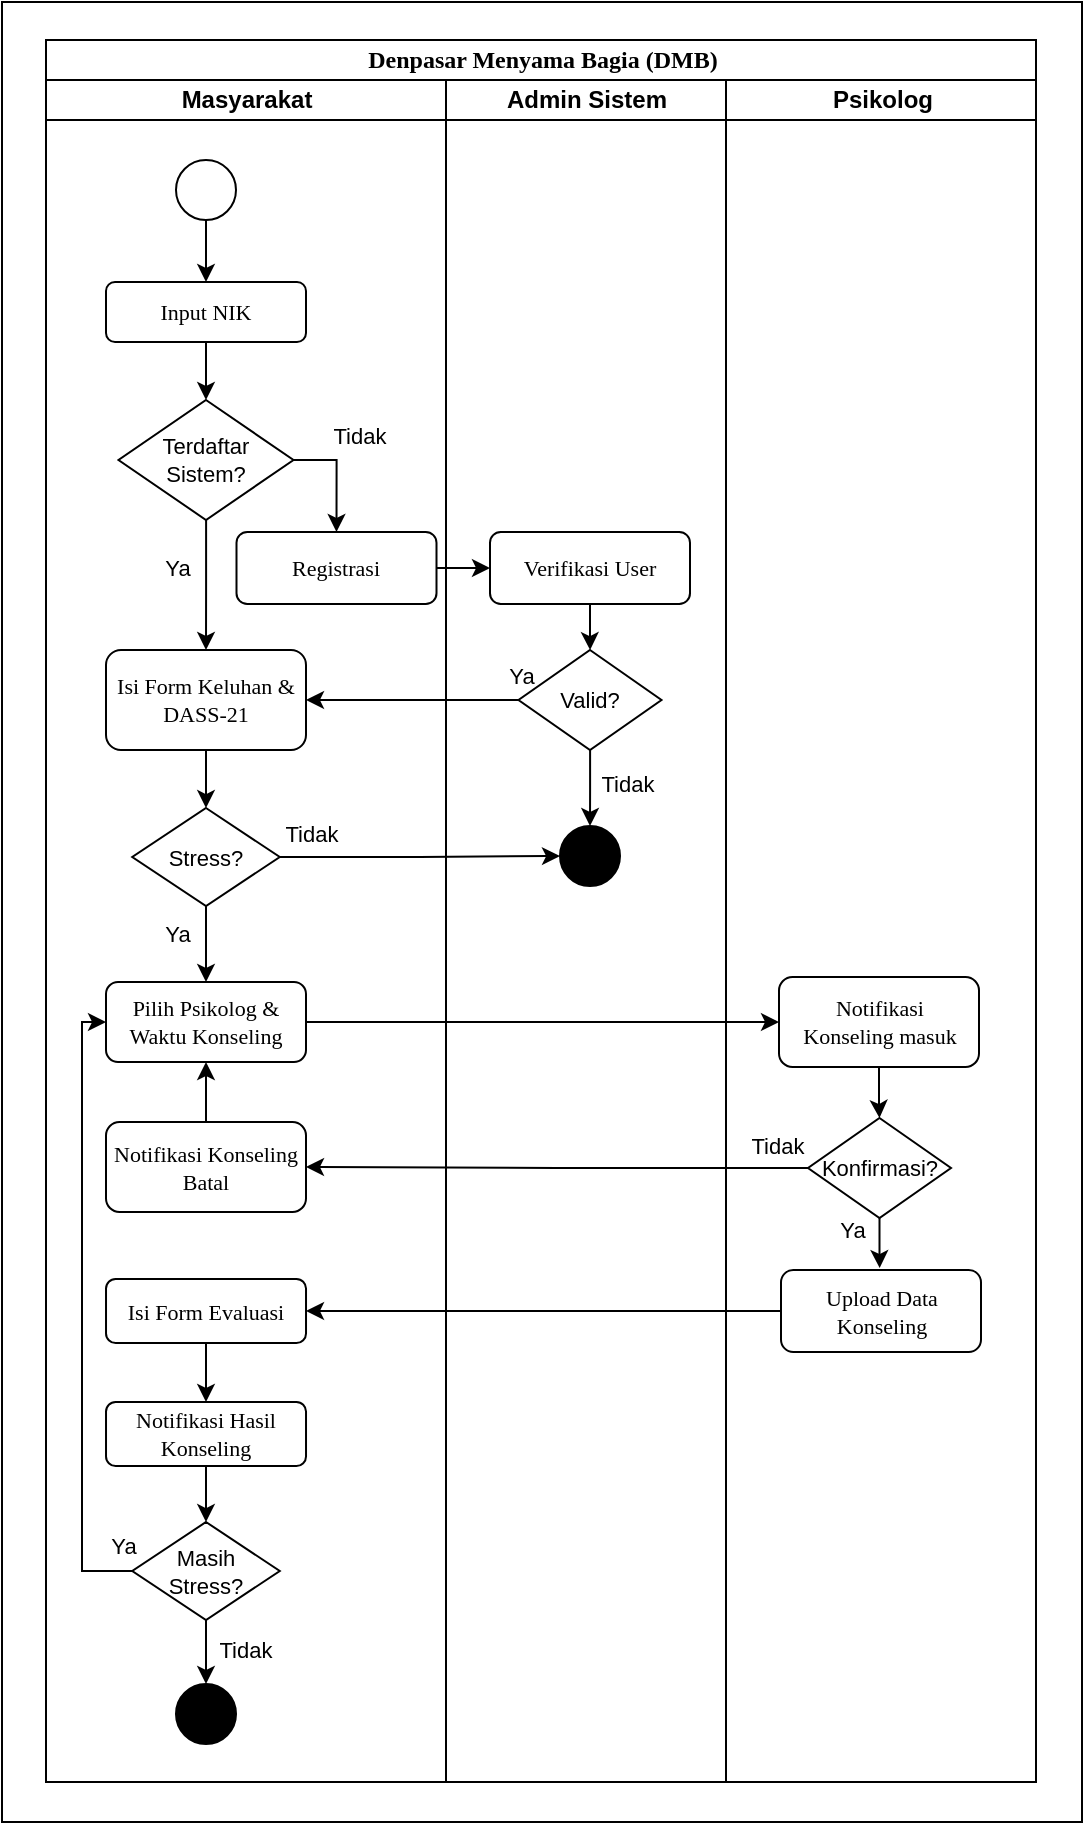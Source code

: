<mxfile version="26.0.6">
  <diagram name="Page-1" id="74e2e168-ea6b-b213-b513-2b3c1d86103e">
    <mxGraphModel dx="1506" dy="812" grid="1" gridSize="10" guides="1" tooltips="1" connect="1" arrows="1" fold="1" page="1" pageScale="1" pageWidth="1100" pageHeight="850" background="none" math="0" shadow="0">
      <root>
        <mxCell id="0" />
        <mxCell id="1" parent="0" />
        <mxCell id="NHuW_ycCEP214MvrEZXo-8" value="" style="rounded=0;whiteSpace=wrap;html=1;fillColor=none;" parent="1" vertex="1">
          <mxGeometry x="50" y="70" width="540" height="910" as="geometry" />
        </mxCell>
        <mxCell id="77e6c97f196da883-1" value="&lt;font style=&quot;font-size: 12px;&quot;&gt;Denpasar Menyama Bagia (DMB)&lt;/font&gt;" style="swimlane;html=1;childLayout=stackLayout;startSize=20;rounded=0;shadow=0;labelBackgroundColor=none;strokeWidth=1;fontFamily=Verdana;fontSize=8;align=center;" parent="1" vertex="1">
          <mxGeometry x="72" y="89" width="495" height="871" as="geometry" />
        </mxCell>
        <mxCell id="77e6c97f196da883-2" value="Masyarakat" style="swimlane;html=1;startSize=20;" parent="77e6c97f196da883-1" vertex="1">
          <mxGeometry y="20" width="200" height="851" as="geometry" />
        </mxCell>
        <mxCell id="NHuW_ycCEP214MvrEZXo-3" style="edgeStyle=orthogonalEdgeStyle;rounded=0;orthogonalLoop=1;jettySize=auto;html=1;entryX=0.5;entryY=0;entryDx=0;entryDy=0;" parent="77e6c97f196da883-2" source="77e6c97f196da883-8" target="26xbkcS0d-30h95iVf0r-8" edge="1">
          <mxGeometry relative="1" as="geometry">
            <mxPoint x="80" y="160" as="targetPoint" />
          </mxGeometry>
        </mxCell>
        <mxCell id="77e6c97f196da883-8" value="&lt;font style=&quot;font-size: 11px;&quot;&gt;Input NIK&lt;/font&gt;" style="rounded=1;whiteSpace=wrap;html=1;shadow=0;labelBackgroundColor=none;strokeWidth=1;fontFamily=Verdana;fontSize=8;align=center;" parent="77e6c97f196da883-2" vertex="1">
          <mxGeometry x="30" y="101" width="100" height="30" as="geometry" />
        </mxCell>
        <mxCell id="NHuW_ycCEP214MvrEZXo-1" style="edgeStyle=orthogonalEdgeStyle;rounded=0;orthogonalLoop=1;jettySize=auto;html=1;" parent="77e6c97f196da883-2" source="CfGLCQ-AVux36dYBFbCj-1" target="77e6c97f196da883-8" edge="1">
          <mxGeometry relative="1" as="geometry" />
        </mxCell>
        <mxCell id="CfGLCQ-AVux36dYBFbCj-1" value="" style="ellipse;whiteSpace=wrap;html=1;aspect=fixed;" parent="77e6c97f196da883-2" vertex="1">
          <mxGeometry x="65" y="40" width="30" height="30" as="geometry" />
        </mxCell>
        <mxCell id="26xbkcS0d-30h95iVf0r-85" style="edgeStyle=orthogonalEdgeStyle;rounded=0;orthogonalLoop=1;jettySize=auto;html=1;" edge="1" parent="77e6c97f196da883-2" source="9PPKJCup4GsYLii_3ZPz-2" target="26xbkcS0d-30h95iVf0r-84">
          <mxGeometry relative="1" as="geometry" />
        </mxCell>
        <mxCell id="9PPKJCup4GsYLii_3ZPz-2" value="&lt;font style=&quot;font-size: 11px;&quot;&gt;Isi Form Evaluasi&lt;/font&gt;" style="rounded=1;whiteSpace=wrap;html=1;shadow=0;labelBackgroundColor=none;strokeWidth=1;fontFamily=Verdana;fontSize=8;align=center;" parent="77e6c97f196da883-2" vertex="1">
          <mxGeometry x="30.01" y="599.5" width="100" height="32" as="geometry" />
        </mxCell>
        <mxCell id="26xbkcS0d-30h95iVf0r-33" style="edgeStyle=orthogonalEdgeStyle;rounded=0;orthogonalLoop=1;jettySize=auto;html=1;" edge="1" parent="77e6c97f196da883-2" source="glYdVUXlVzHkLnLTy9Cp-29" target="26xbkcS0d-30h95iVf0r-31">
          <mxGeometry relative="1" as="geometry" />
        </mxCell>
        <mxCell id="glYdVUXlVzHkLnLTy9Cp-29" value="&lt;font style=&quot;font-size: 11px;&quot;&gt;Isi Form Keluhan &amp;amp; DASS-21&lt;br&gt;&lt;/font&gt;" style="rounded=1;whiteSpace=wrap;html=1;shadow=0;labelBackgroundColor=none;strokeWidth=1;fontFamily=Verdana;fontSize=8;align=center;" parent="77e6c97f196da883-2" vertex="1">
          <mxGeometry x="30" y="285" width="100" height="50" as="geometry" />
        </mxCell>
        <mxCell id="26xbkcS0d-30h95iVf0r-9" style="edgeStyle=orthogonalEdgeStyle;rounded=0;orthogonalLoop=1;jettySize=auto;html=1;entryX=0.5;entryY=0;entryDx=0;entryDy=0;" edge="1" parent="77e6c97f196da883-2" source="26xbkcS0d-30h95iVf0r-8" target="glYdVUXlVzHkLnLTy9Cp-29">
          <mxGeometry relative="1" as="geometry" />
        </mxCell>
        <mxCell id="26xbkcS0d-30h95iVf0r-17" style="edgeStyle=orthogonalEdgeStyle;rounded=0;orthogonalLoop=1;jettySize=auto;html=1;entryX=0.5;entryY=0;entryDx=0;entryDy=0;" edge="1" parent="77e6c97f196da883-2" source="26xbkcS0d-30h95iVf0r-8" target="26xbkcS0d-30h95iVf0r-12">
          <mxGeometry relative="1" as="geometry">
            <Array as="points">
              <mxPoint x="145" y="190" />
            </Array>
          </mxGeometry>
        </mxCell>
        <mxCell id="26xbkcS0d-30h95iVf0r-8" value="Terdaftar Sistem?" style="rhombus;whiteSpace=wrap;html=1;fontSize=11;" vertex="1" parent="77e6c97f196da883-2">
          <mxGeometry x="36.25" y="160" width="87.5" height="60" as="geometry" />
        </mxCell>
        <mxCell id="26xbkcS0d-30h95iVf0r-12" value="&lt;font style=&quot;font-size: 11px;&quot;&gt;Registrasi&lt;/font&gt;" style="rounded=1;whiteSpace=wrap;html=1;shadow=0;labelBackgroundColor=none;strokeWidth=1;fontFamily=Verdana;fontSize=8;align=center;" vertex="1" parent="77e6c97f196da883-2">
          <mxGeometry x="95.25" y="226" width="100" height="36" as="geometry" />
        </mxCell>
        <mxCell id="26xbkcS0d-30h95iVf0r-13" value="Tidak" style="text;html=1;strokeColor=none;fillColor=none;align=center;verticalAlign=middle;whiteSpace=wrap;rounded=0;fontSize=11;" vertex="1" parent="77e6c97f196da883-2">
          <mxGeometry x="127" y="163" width="60" height="30" as="geometry" />
        </mxCell>
        <mxCell id="26xbkcS0d-30h95iVf0r-30" value="&lt;font style=&quot;font-size: 11px;&quot;&gt;Pilih Psikolog &amp;amp; Waktu Konseling&lt;/font&gt;" style="rounded=1;whiteSpace=wrap;html=1;shadow=0;labelBackgroundColor=none;strokeWidth=1;fontFamily=Verdana;fontSize=8;align=center;" vertex="1" parent="77e6c97f196da883-2">
          <mxGeometry x="30" y="451" width="100" height="40" as="geometry" />
        </mxCell>
        <mxCell id="26xbkcS0d-30h95iVf0r-35" style="edgeStyle=orthogonalEdgeStyle;rounded=0;orthogonalLoop=1;jettySize=auto;html=1;" edge="1" parent="77e6c97f196da883-2" source="26xbkcS0d-30h95iVf0r-31" target="26xbkcS0d-30h95iVf0r-30">
          <mxGeometry relative="1" as="geometry" />
        </mxCell>
        <mxCell id="26xbkcS0d-30h95iVf0r-31" value="Stress?" style="rhombus;whiteSpace=wrap;html=1;fontSize=11;" vertex="1" parent="77e6c97f196da883-2">
          <mxGeometry x="43.13" y="364" width="73.75" height="49" as="geometry" />
        </mxCell>
        <mxCell id="26xbkcS0d-30h95iVf0r-34" value="Ya" style="text;html=1;strokeColor=none;fillColor=none;align=center;verticalAlign=middle;whiteSpace=wrap;rounded=0;fontSize=11;" vertex="1" parent="77e6c97f196da883-2">
          <mxGeometry x="36" y="412" width="60" height="30" as="geometry" />
        </mxCell>
        <mxCell id="26xbkcS0d-30h95iVf0r-37" value="Tidak" style="text;html=1;strokeColor=none;fillColor=none;align=center;verticalAlign=middle;whiteSpace=wrap;rounded=0;fontSize=11;" vertex="1" parent="77e6c97f196da883-2">
          <mxGeometry x="103" y="362" width="60" height="30" as="geometry" />
        </mxCell>
        <mxCell id="26xbkcS0d-30h95iVf0r-69" style="edgeStyle=orthogonalEdgeStyle;rounded=0;orthogonalLoop=1;jettySize=auto;html=1;" edge="1" parent="77e6c97f196da883-2" source="26xbkcS0d-30h95iVf0r-68" target="26xbkcS0d-30h95iVf0r-30">
          <mxGeometry relative="1" as="geometry" />
        </mxCell>
        <mxCell id="26xbkcS0d-30h95iVf0r-68" value="&lt;div&gt;&lt;font style=&quot;font-size: 11px;&quot;&gt;Notifikasi Konseling Batal&lt;br&gt;&lt;/font&gt;&lt;/div&gt;" style="rounded=1;whiteSpace=wrap;html=1;shadow=0;labelBackgroundColor=none;strokeWidth=1;fontFamily=Verdana;fontSize=8;align=center;" vertex="1" parent="77e6c97f196da883-2">
          <mxGeometry x="30" y="521" width="100" height="45" as="geometry" />
        </mxCell>
        <mxCell id="26xbkcS0d-30h95iVf0r-78" style="edgeStyle=orthogonalEdgeStyle;rounded=0;orthogonalLoop=1;jettySize=auto;html=1;entryX=0;entryY=0.5;entryDx=0;entryDy=0;" edge="1" parent="77e6c97f196da883-2" source="26xbkcS0d-30h95iVf0r-76" target="26xbkcS0d-30h95iVf0r-30">
          <mxGeometry relative="1" as="geometry">
            <Array as="points">
              <mxPoint x="18" y="746" />
              <mxPoint x="18" y="471" />
            </Array>
          </mxGeometry>
        </mxCell>
        <mxCell id="26xbkcS0d-30h95iVf0r-82" style="edgeStyle=orthogonalEdgeStyle;rounded=0;orthogonalLoop=1;jettySize=auto;html=1;entryX=0;entryY=0.5;entryDx=0;entryDy=0;" edge="1" parent="77e6c97f196da883-2" source="26xbkcS0d-30h95iVf0r-76" target="CfGLCQ-AVux36dYBFbCj-18">
          <mxGeometry relative="1" as="geometry" />
        </mxCell>
        <mxCell id="26xbkcS0d-30h95iVf0r-76" value="&lt;div&gt;Masih&lt;/div&gt;&lt;div&gt;Stress?&lt;/div&gt;" style="rhombus;whiteSpace=wrap;html=1;fontSize=11;" vertex="1" parent="77e6c97f196da883-2">
          <mxGeometry x="43.13" y="721" width="73.75" height="49" as="geometry" />
        </mxCell>
        <mxCell id="26xbkcS0d-30h95iVf0r-79" value="Ya" style="text;html=1;strokeColor=none;fillColor=none;align=center;verticalAlign=middle;whiteSpace=wrap;rounded=0;fontSize=11;" vertex="1" parent="77e6c97f196da883-2">
          <mxGeometry x="9" y="718" width="60" height="30" as="geometry" />
        </mxCell>
        <mxCell id="CfGLCQ-AVux36dYBFbCj-18" value="" style="ellipse;whiteSpace=wrap;html=1;fontSize=8;fontFamily=Verdana;rounded=1;shadow=0;labelBackgroundColor=none;strokeWidth=1;direction=south;fillColor=#000000;" parent="77e6c97f196da883-2" vertex="1">
          <mxGeometry x="65" y="802" width="30" height="30" as="geometry" />
        </mxCell>
        <mxCell id="26xbkcS0d-30h95iVf0r-83" value="Tidak" style="text;html=1;strokeColor=none;fillColor=none;align=center;verticalAlign=middle;whiteSpace=wrap;rounded=0;fontSize=11;" vertex="1" parent="77e6c97f196da883-2">
          <mxGeometry x="70.01" y="770" width="60" height="30" as="geometry" />
        </mxCell>
        <mxCell id="26xbkcS0d-30h95iVf0r-86" style="edgeStyle=orthogonalEdgeStyle;rounded=0;orthogonalLoop=1;jettySize=auto;html=1;" edge="1" parent="77e6c97f196da883-2" source="26xbkcS0d-30h95iVf0r-84" target="26xbkcS0d-30h95iVf0r-76">
          <mxGeometry relative="1" as="geometry" />
        </mxCell>
        <mxCell id="26xbkcS0d-30h95iVf0r-84" value="&lt;font style=&quot;font-size: 11px;&quot;&gt;Notifikasi Hasil Konseling&lt;br&gt;&lt;/font&gt;" style="rounded=1;whiteSpace=wrap;html=1;shadow=0;labelBackgroundColor=none;strokeWidth=1;fontFamily=Verdana;fontSize=8;align=center;" vertex="1" parent="77e6c97f196da883-2">
          <mxGeometry x="30.01" y="661" width="100" height="32" as="geometry" />
        </mxCell>
        <mxCell id="77e6c97f196da883-3" value="Admin Sistem" style="swimlane;html=1;startSize=20;" parent="77e6c97f196da883-1" vertex="1">
          <mxGeometry x="200" y="20" width="140" height="851" as="geometry" />
        </mxCell>
        <mxCell id="26xbkcS0d-30h95iVf0r-21" style="edgeStyle=orthogonalEdgeStyle;rounded=0;orthogonalLoop=1;jettySize=auto;html=1;" edge="1" parent="77e6c97f196da883-3" source="glYdVUXlVzHkLnLTy9Cp-24" target="26xbkcS0d-30h95iVf0r-20">
          <mxGeometry relative="1" as="geometry" />
        </mxCell>
        <mxCell id="glYdVUXlVzHkLnLTy9Cp-24" value="&lt;font style=&quot;font-size: 11px;&quot;&gt;Verifikasi User&lt;/font&gt;" style="rounded=1;whiteSpace=wrap;html=1;shadow=0;labelBackgroundColor=none;strokeWidth=1;fontFamily=Verdana;fontSize=8;align=center;" parent="77e6c97f196da883-3" vertex="1">
          <mxGeometry x="22" y="226" width="100" height="36" as="geometry" />
        </mxCell>
        <mxCell id="26xbkcS0d-30h95iVf0r-28" style="edgeStyle=orthogonalEdgeStyle;rounded=0;orthogonalLoop=1;jettySize=auto;html=1;" edge="1" parent="77e6c97f196da883-3" source="26xbkcS0d-30h95iVf0r-20" target="26xbkcS0d-30h95iVf0r-25">
          <mxGeometry relative="1" as="geometry" />
        </mxCell>
        <mxCell id="26xbkcS0d-30h95iVf0r-20" value="Valid?" style="rhombus;whiteSpace=wrap;html=1;fontSize=11;" vertex="1" parent="77e6c97f196da883-3">
          <mxGeometry x="36.25" y="285" width="71.5" height="50" as="geometry" />
        </mxCell>
        <mxCell id="26xbkcS0d-30h95iVf0r-25" value="" style="ellipse;whiteSpace=wrap;html=1;fontSize=8;fontFamily=Verdana;rounded=1;shadow=0;labelBackgroundColor=none;strokeWidth=1;direction=south;fillColor=#000000;" vertex="1" parent="77e6c97f196da883-3">
          <mxGeometry x="57" y="373" width="30" height="30" as="geometry" />
        </mxCell>
        <mxCell id="26xbkcS0d-30h95iVf0r-29" value="Tidak" style="text;html=1;strokeColor=none;fillColor=none;align=center;verticalAlign=middle;whiteSpace=wrap;rounded=0;fontSize=11;" vertex="1" parent="77e6c97f196da883-3">
          <mxGeometry x="61" y="337" width="60" height="30" as="geometry" />
        </mxCell>
        <mxCell id="77e6c97f196da883-4" value="Psikolog" style="swimlane;html=1;startSize=20;" parent="77e6c97f196da883-1" vertex="1">
          <mxGeometry x="340" y="20" width="155" height="851" as="geometry" />
        </mxCell>
        <mxCell id="26xbkcS0d-30h95iVf0r-72" style="edgeStyle=orthogonalEdgeStyle;rounded=0;orthogonalLoop=1;jettySize=auto;html=1;" edge="1" parent="77e6c97f196da883-4" source="26xbkcS0d-30h95iVf0r-62">
          <mxGeometry relative="1" as="geometry">
            <mxPoint x="76.833" y="594" as="targetPoint" />
          </mxGeometry>
        </mxCell>
        <mxCell id="26xbkcS0d-30h95iVf0r-62" value="Konfirmasi?" style="rhombus;whiteSpace=wrap;html=1;fontSize=11;" vertex="1" parent="77e6c97f196da883-4">
          <mxGeometry x="41" y="519" width="71.5" height="50" as="geometry" />
        </mxCell>
        <mxCell id="26xbkcS0d-30h95iVf0r-64" value="Tidak" style="text;html=1;strokeColor=none;fillColor=none;align=center;verticalAlign=middle;whiteSpace=wrap;rounded=0;fontSize=11;" vertex="1" parent="77e6c97f196da883-4">
          <mxGeometry x="-4" y="518" width="60" height="30" as="geometry" />
        </mxCell>
        <mxCell id="26xbkcS0d-30h95iVf0r-65" value="Ya" style="text;html=1;strokeColor=none;fillColor=none;align=center;verticalAlign=middle;whiteSpace=wrap;rounded=0;fontSize=11;" vertex="1" parent="77e6c97f196da883-4">
          <mxGeometry x="44" y="560" width="39" height="30" as="geometry" />
        </mxCell>
        <mxCell id="26xbkcS0d-30h95iVf0r-73" value="&lt;font style=&quot;font-size: 11px;&quot;&gt;Upload Data Konseling&lt;br&gt;&lt;/font&gt;" style="rounded=1;whiteSpace=wrap;html=1;shadow=0;labelBackgroundColor=none;strokeWidth=1;fontFamily=Verdana;fontSize=8;align=center;" vertex="1" parent="77e6c97f196da883-4">
          <mxGeometry x="27.5" y="595" width="100" height="41" as="geometry" />
        </mxCell>
        <mxCell id="glYdVUXlVzHkLnLTy9Cp-25" value="&lt;font style=&quot;font-size: 11px;&quot;&gt;Notifikasi&lt;br&gt;Konseling masuk&lt;/font&gt;" style="rounded=1;whiteSpace=wrap;html=1;shadow=0;labelBackgroundColor=none;strokeWidth=1;fontFamily=Verdana;fontSize=8;align=center;" parent="77e6c97f196da883-4" vertex="1">
          <mxGeometry x="26.5" y="448.5" width="100" height="45" as="geometry" />
        </mxCell>
        <mxCell id="26xbkcS0d-30h95iVf0r-63" style="edgeStyle=orthogonalEdgeStyle;rounded=0;orthogonalLoop=1;jettySize=auto;html=1;" edge="1" parent="77e6c97f196da883-4" source="glYdVUXlVzHkLnLTy9Cp-25" target="26xbkcS0d-30h95iVf0r-62">
          <mxGeometry relative="1" as="geometry" />
        </mxCell>
        <mxCell id="26xbkcS0d-30h95iVf0r-19" style="edgeStyle=orthogonalEdgeStyle;rounded=0;orthogonalLoop=1;jettySize=auto;html=1;entryX=0;entryY=0.5;entryDx=0;entryDy=0;" edge="1" parent="77e6c97f196da883-1" source="26xbkcS0d-30h95iVf0r-12" target="glYdVUXlVzHkLnLTy9Cp-24">
          <mxGeometry relative="1" as="geometry" />
        </mxCell>
        <mxCell id="26xbkcS0d-30h95iVf0r-22" style="edgeStyle=orthogonalEdgeStyle;rounded=0;orthogonalLoop=1;jettySize=auto;html=1;" edge="1" parent="77e6c97f196da883-1" source="26xbkcS0d-30h95iVf0r-20" target="glYdVUXlVzHkLnLTy9Cp-29">
          <mxGeometry relative="1" as="geometry" />
        </mxCell>
        <mxCell id="26xbkcS0d-30h95iVf0r-36" style="edgeStyle=orthogonalEdgeStyle;rounded=0;orthogonalLoop=1;jettySize=auto;html=1;entryX=0.5;entryY=1;entryDx=0;entryDy=0;" edge="1" parent="77e6c97f196da883-1" source="26xbkcS0d-30h95iVf0r-31" target="26xbkcS0d-30h95iVf0r-25">
          <mxGeometry relative="1" as="geometry" />
        </mxCell>
        <mxCell id="26xbkcS0d-30h95iVf0r-67" style="edgeStyle=orthogonalEdgeStyle;rounded=0;orthogonalLoop=1;jettySize=auto;html=1;entryX=1;entryY=0.5;entryDx=0;entryDy=0;" edge="1" parent="77e6c97f196da883-1" source="26xbkcS0d-30h95iVf0r-62" target="26xbkcS0d-30h95iVf0r-68">
          <mxGeometry relative="1" as="geometry">
            <mxPoint x="148" y="564" as="targetPoint" />
          </mxGeometry>
        </mxCell>
        <mxCell id="26xbkcS0d-30h95iVf0r-75" style="edgeStyle=orthogonalEdgeStyle;rounded=0;orthogonalLoop=1;jettySize=auto;html=1;" edge="1" parent="77e6c97f196da883-1" source="26xbkcS0d-30h95iVf0r-73" target="9PPKJCup4GsYLii_3ZPz-2">
          <mxGeometry relative="1" as="geometry" />
        </mxCell>
        <mxCell id="26xbkcS0d-30h95iVf0r-61" style="edgeStyle=orthogonalEdgeStyle;rounded=0;orthogonalLoop=1;jettySize=auto;html=1;" edge="1" parent="77e6c97f196da883-1" source="26xbkcS0d-30h95iVf0r-30" target="glYdVUXlVzHkLnLTy9Cp-25">
          <mxGeometry relative="1" as="geometry" />
        </mxCell>
        <mxCell id="26xbkcS0d-30h95iVf0r-10" value="Ya" style="text;html=1;strokeColor=none;fillColor=none;align=center;verticalAlign=middle;whiteSpace=wrap;rounded=0;fontSize=11;" vertex="1" parent="1">
          <mxGeometry x="108.25" y="338" width="60" height="30" as="geometry" />
        </mxCell>
        <mxCell id="26xbkcS0d-30h95iVf0r-23" value="Ya" style="text;html=1;strokeColor=none;fillColor=none;align=center;verticalAlign=middle;whiteSpace=wrap;rounded=0;fontSize=11;" vertex="1" parent="1">
          <mxGeometry x="280" y="392" width="60" height="30" as="geometry" />
        </mxCell>
      </root>
    </mxGraphModel>
  </diagram>
</mxfile>

